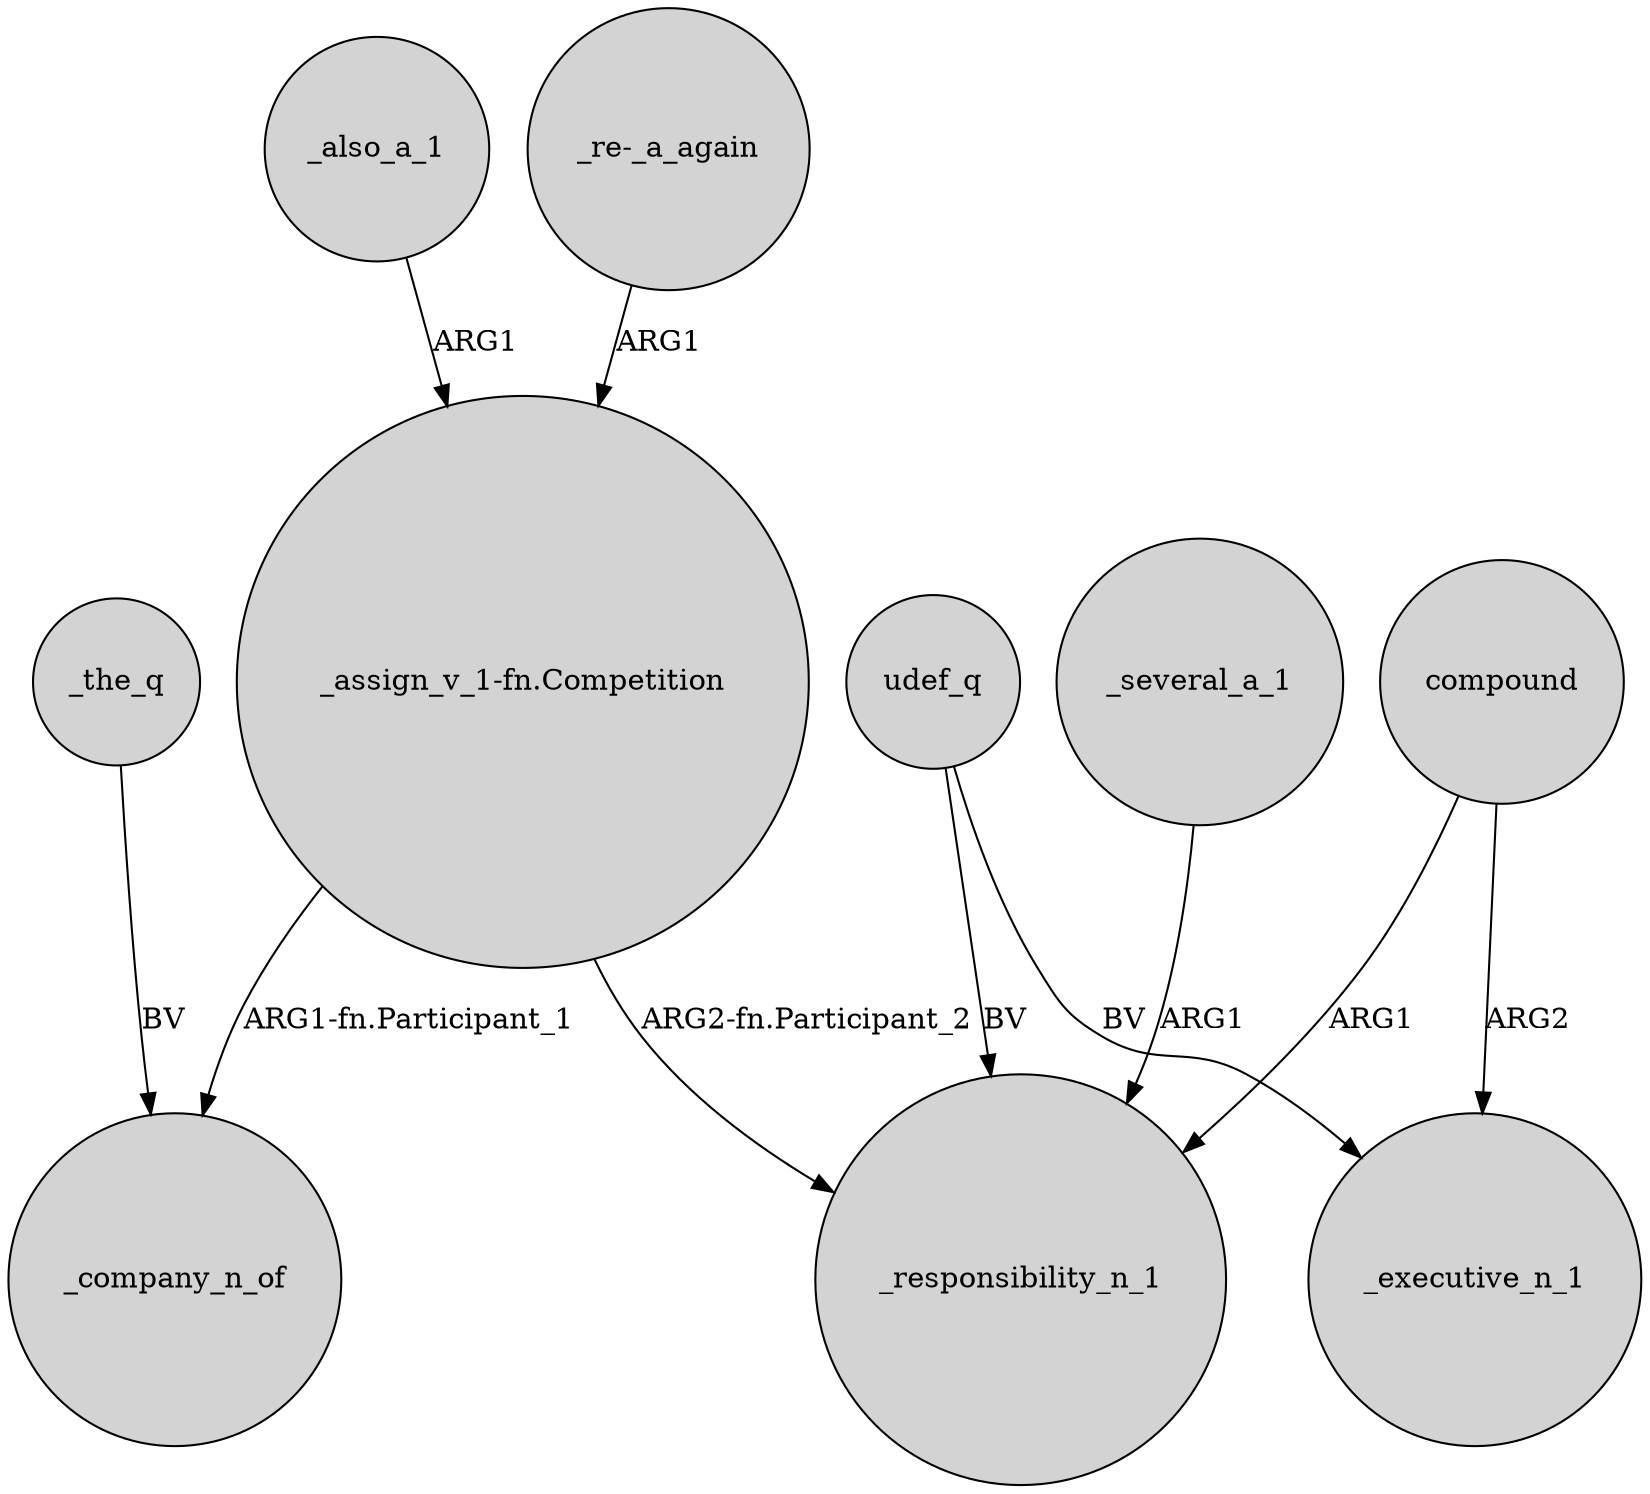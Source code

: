 digraph {
	node [shape=circle style=filled]
	"_assign_v_1-fn.Competition" -> _company_n_of [label="ARG1-fn.Participant_1"]
	_also_a_1 -> "_assign_v_1-fn.Competition" [label=ARG1]
	"_re-_a_again" -> "_assign_v_1-fn.Competition" [label=ARG1]
	"_assign_v_1-fn.Competition" -> _responsibility_n_1 [label="ARG2-fn.Participant_2"]
	udef_q -> _responsibility_n_1 [label=BV]
	_several_a_1 -> _responsibility_n_1 [label=ARG1]
	_the_q -> _company_n_of [label=BV]
	compound -> _responsibility_n_1 [label=ARG1]
	compound -> _executive_n_1 [label=ARG2]
	udef_q -> _executive_n_1 [label=BV]
}
